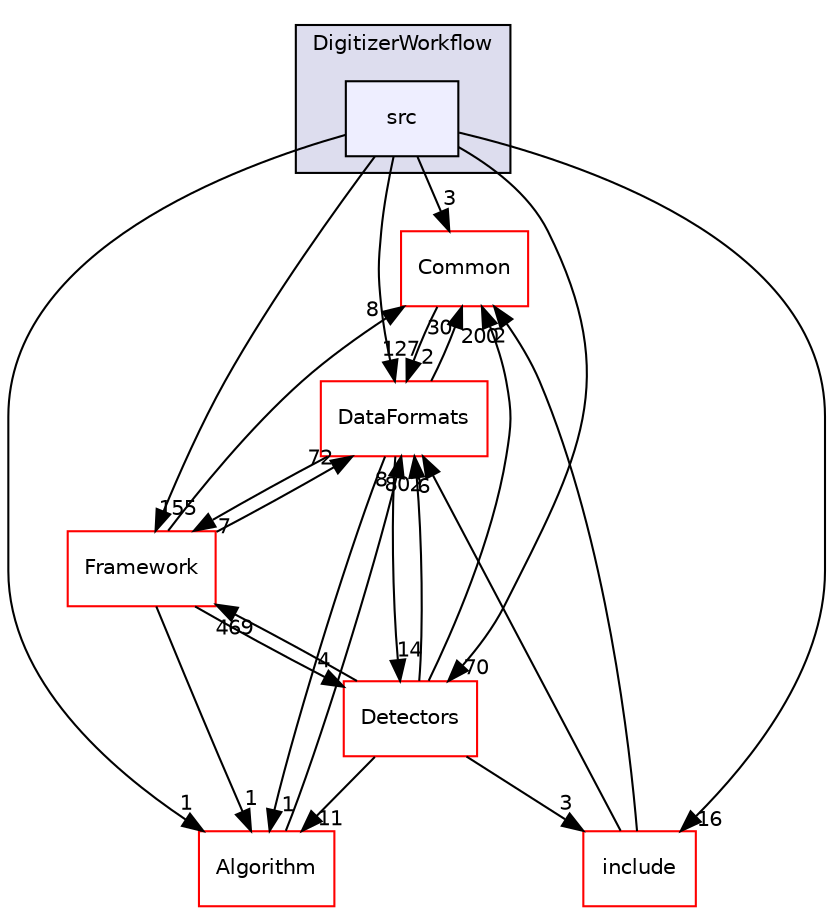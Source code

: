 digraph "/home/travis/build/AliceO2Group/AliceO2/Steer/DigitizerWorkflow/src" {
  bgcolor=transparent;
  compound=true
  node [ fontsize="10", fontname="Helvetica"];
  edge [ labelfontsize="10", labelfontname="Helvetica"];
  subgraph clusterdir_a195a20aec66d1e163ba7321e47c9d6e {
    graph [ bgcolor="#ddddee", pencolor="black", label="DigitizerWorkflow" fontname="Helvetica", fontsize="10", URL="dir_a195a20aec66d1e163ba7321e47c9d6e.html"]
  dir_86a20ab9c6baa8064a451e42ec4f4dc0 [shape=box, label="src", style="filled", fillcolor="#eeeeff", pencolor="black", URL="dir_86a20ab9c6baa8064a451e42ec4f4dc0.html"];
  }
  dir_4ab6b4cc6a7edbff49100e9123df213f [shape=box label="Common" color="red" URL="dir_4ab6b4cc6a7edbff49100e9123df213f.html"];
  dir_051dca18e802f8e9474f2e30d29c04e0 [shape=box label="Detectors" color="red" URL="dir_051dca18e802f8e9474f2e30d29c04e0.html"];
  dir_8ba487e25de5ee77e05e9dce7582cb98 [shape=box label="Algorithm" color="red" URL="dir_8ba487e25de5ee77e05e9dce7582cb98.html"];
  dir_a1435872ec32250c24e4b9798bc29a35 [shape=box label="include" color="red" URL="dir_a1435872ec32250c24e4b9798bc29a35.html"];
  dir_bcbb2cf9a3d3d83e5515c82071a07177 [shape=box label="Framework" color="red" URL="dir_bcbb2cf9a3d3d83e5515c82071a07177.html"];
  dir_2171f7ec022c5423887b07c69b2f5b48 [shape=box label="DataFormats" color="red" URL="dir_2171f7ec022c5423887b07c69b2f5b48.html"];
  dir_4ab6b4cc6a7edbff49100e9123df213f->dir_2171f7ec022c5423887b07c69b2f5b48 [headlabel="2", labeldistance=1.5 headhref="dir_000026_000068.html"];
  dir_051dca18e802f8e9474f2e30d29c04e0->dir_4ab6b4cc6a7edbff49100e9123df213f [headlabel="200", labeldistance=1.5 headhref="dir_000003_000026.html"];
  dir_051dca18e802f8e9474f2e30d29c04e0->dir_8ba487e25de5ee77e05e9dce7582cb98 [headlabel="11", labeldistance=1.5 headhref="dir_000003_000000.html"];
  dir_051dca18e802f8e9474f2e30d29c04e0->dir_a1435872ec32250c24e4b9798bc29a35 [headlabel="3", labeldistance=1.5 headhref="dir_000003_000685.html"];
  dir_051dca18e802f8e9474f2e30d29c04e0->dir_bcbb2cf9a3d3d83e5515c82071a07177 [headlabel="469", labeldistance=1.5 headhref="dir_000003_000044.html"];
  dir_051dca18e802f8e9474f2e30d29c04e0->dir_2171f7ec022c5423887b07c69b2f5b48 [headlabel="802", labeldistance=1.5 headhref="dir_000003_000068.html"];
  dir_86a20ab9c6baa8064a451e42ec4f4dc0->dir_4ab6b4cc6a7edbff49100e9123df213f [headlabel="3", labeldistance=1.5 headhref="dir_000684_000026.html"];
  dir_86a20ab9c6baa8064a451e42ec4f4dc0->dir_051dca18e802f8e9474f2e30d29c04e0 [headlabel="70", labeldistance=1.5 headhref="dir_000684_000003.html"];
  dir_86a20ab9c6baa8064a451e42ec4f4dc0->dir_8ba487e25de5ee77e05e9dce7582cb98 [headlabel="1", labeldistance=1.5 headhref="dir_000684_000000.html"];
  dir_86a20ab9c6baa8064a451e42ec4f4dc0->dir_a1435872ec32250c24e4b9798bc29a35 [headlabel="16", labeldistance=1.5 headhref="dir_000684_000685.html"];
  dir_86a20ab9c6baa8064a451e42ec4f4dc0->dir_bcbb2cf9a3d3d83e5515c82071a07177 [headlabel="155", labeldistance=1.5 headhref="dir_000684_000044.html"];
  dir_86a20ab9c6baa8064a451e42ec4f4dc0->dir_2171f7ec022c5423887b07c69b2f5b48 [headlabel="127", labeldistance=1.5 headhref="dir_000684_000068.html"];
  dir_8ba487e25de5ee77e05e9dce7582cb98->dir_2171f7ec022c5423887b07c69b2f5b48 [headlabel="8", labeldistance=1.5 headhref="dir_000000_000068.html"];
  dir_a1435872ec32250c24e4b9798bc29a35->dir_4ab6b4cc6a7edbff49100e9123df213f [headlabel="2", labeldistance=1.5 headhref="dir_000685_000026.html"];
  dir_a1435872ec32250c24e4b9798bc29a35->dir_2171f7ec022c5423887b07c69b2f5b48 [headlabel="6", labeldistance=1.5 headhref="dir_000685_000068.html"];
  dir_bcbb2cf9a3d3d83e5515c82071a07177->dir_4ab6b4cc6a7edbff49100e9123df213f [headlabel="8", labeldistance=1.5 headhref="dir_000044_000026.html"];
  dir_bcbb2cf9a3d3d83e5515c82071a07177->dir_051dca18e802f8e9474f2e30d29c04e0 [headlabel="4", labeldistance=1.5 headhref="dir_000044_000003.html"];
  dir_bcbb2cf9a3d3d83e5515c82071a07177->dir_8ba487e25de5ee77e05e9dce7582cb98 [headlabel="1", labeldistance=1.5 headhref="dir_000044_000000.html"];
  dir_bcbb2cf9a3d3d83e5515c82071a07177->dir_2171f7ec022c5423887b07c69b2f5b48 [headlabel="72", labeldistance=1.5 headhref="dir_000044_000068.html"];
  dir_2171f7ec022c5423887b07c69b2f5b48->dir_4ab6b4cc6a7edbff49100e9123df213f [headlabel="30", labeldistance=1.5 headhref="dir_000068_000026.html"];
  dir_2171f7ec022c5423887b07c69b2f5b48->dir_051dca18e802f8e9474f2e30d29c04e0 [headlabel="14", labeldistance=1.5 headhref="dir_000068_000003.html"];
  dir_2171f7ec022c5423887b07c69b2f5b48->dir_8ba487e25de5ee77e05e9dce7582cb98 [headlabel="1", labeldistance=1.5 headhref="dir_000068_000000.html"];
  dir_2171f7ec022c5423887b07c69b2f5b48->dir_bcbb2cf9a3d3d83e5515c82071a07177 [headlabel="7", labeldistance=1.5 headhref="dir_000068_000044.html"];
}
